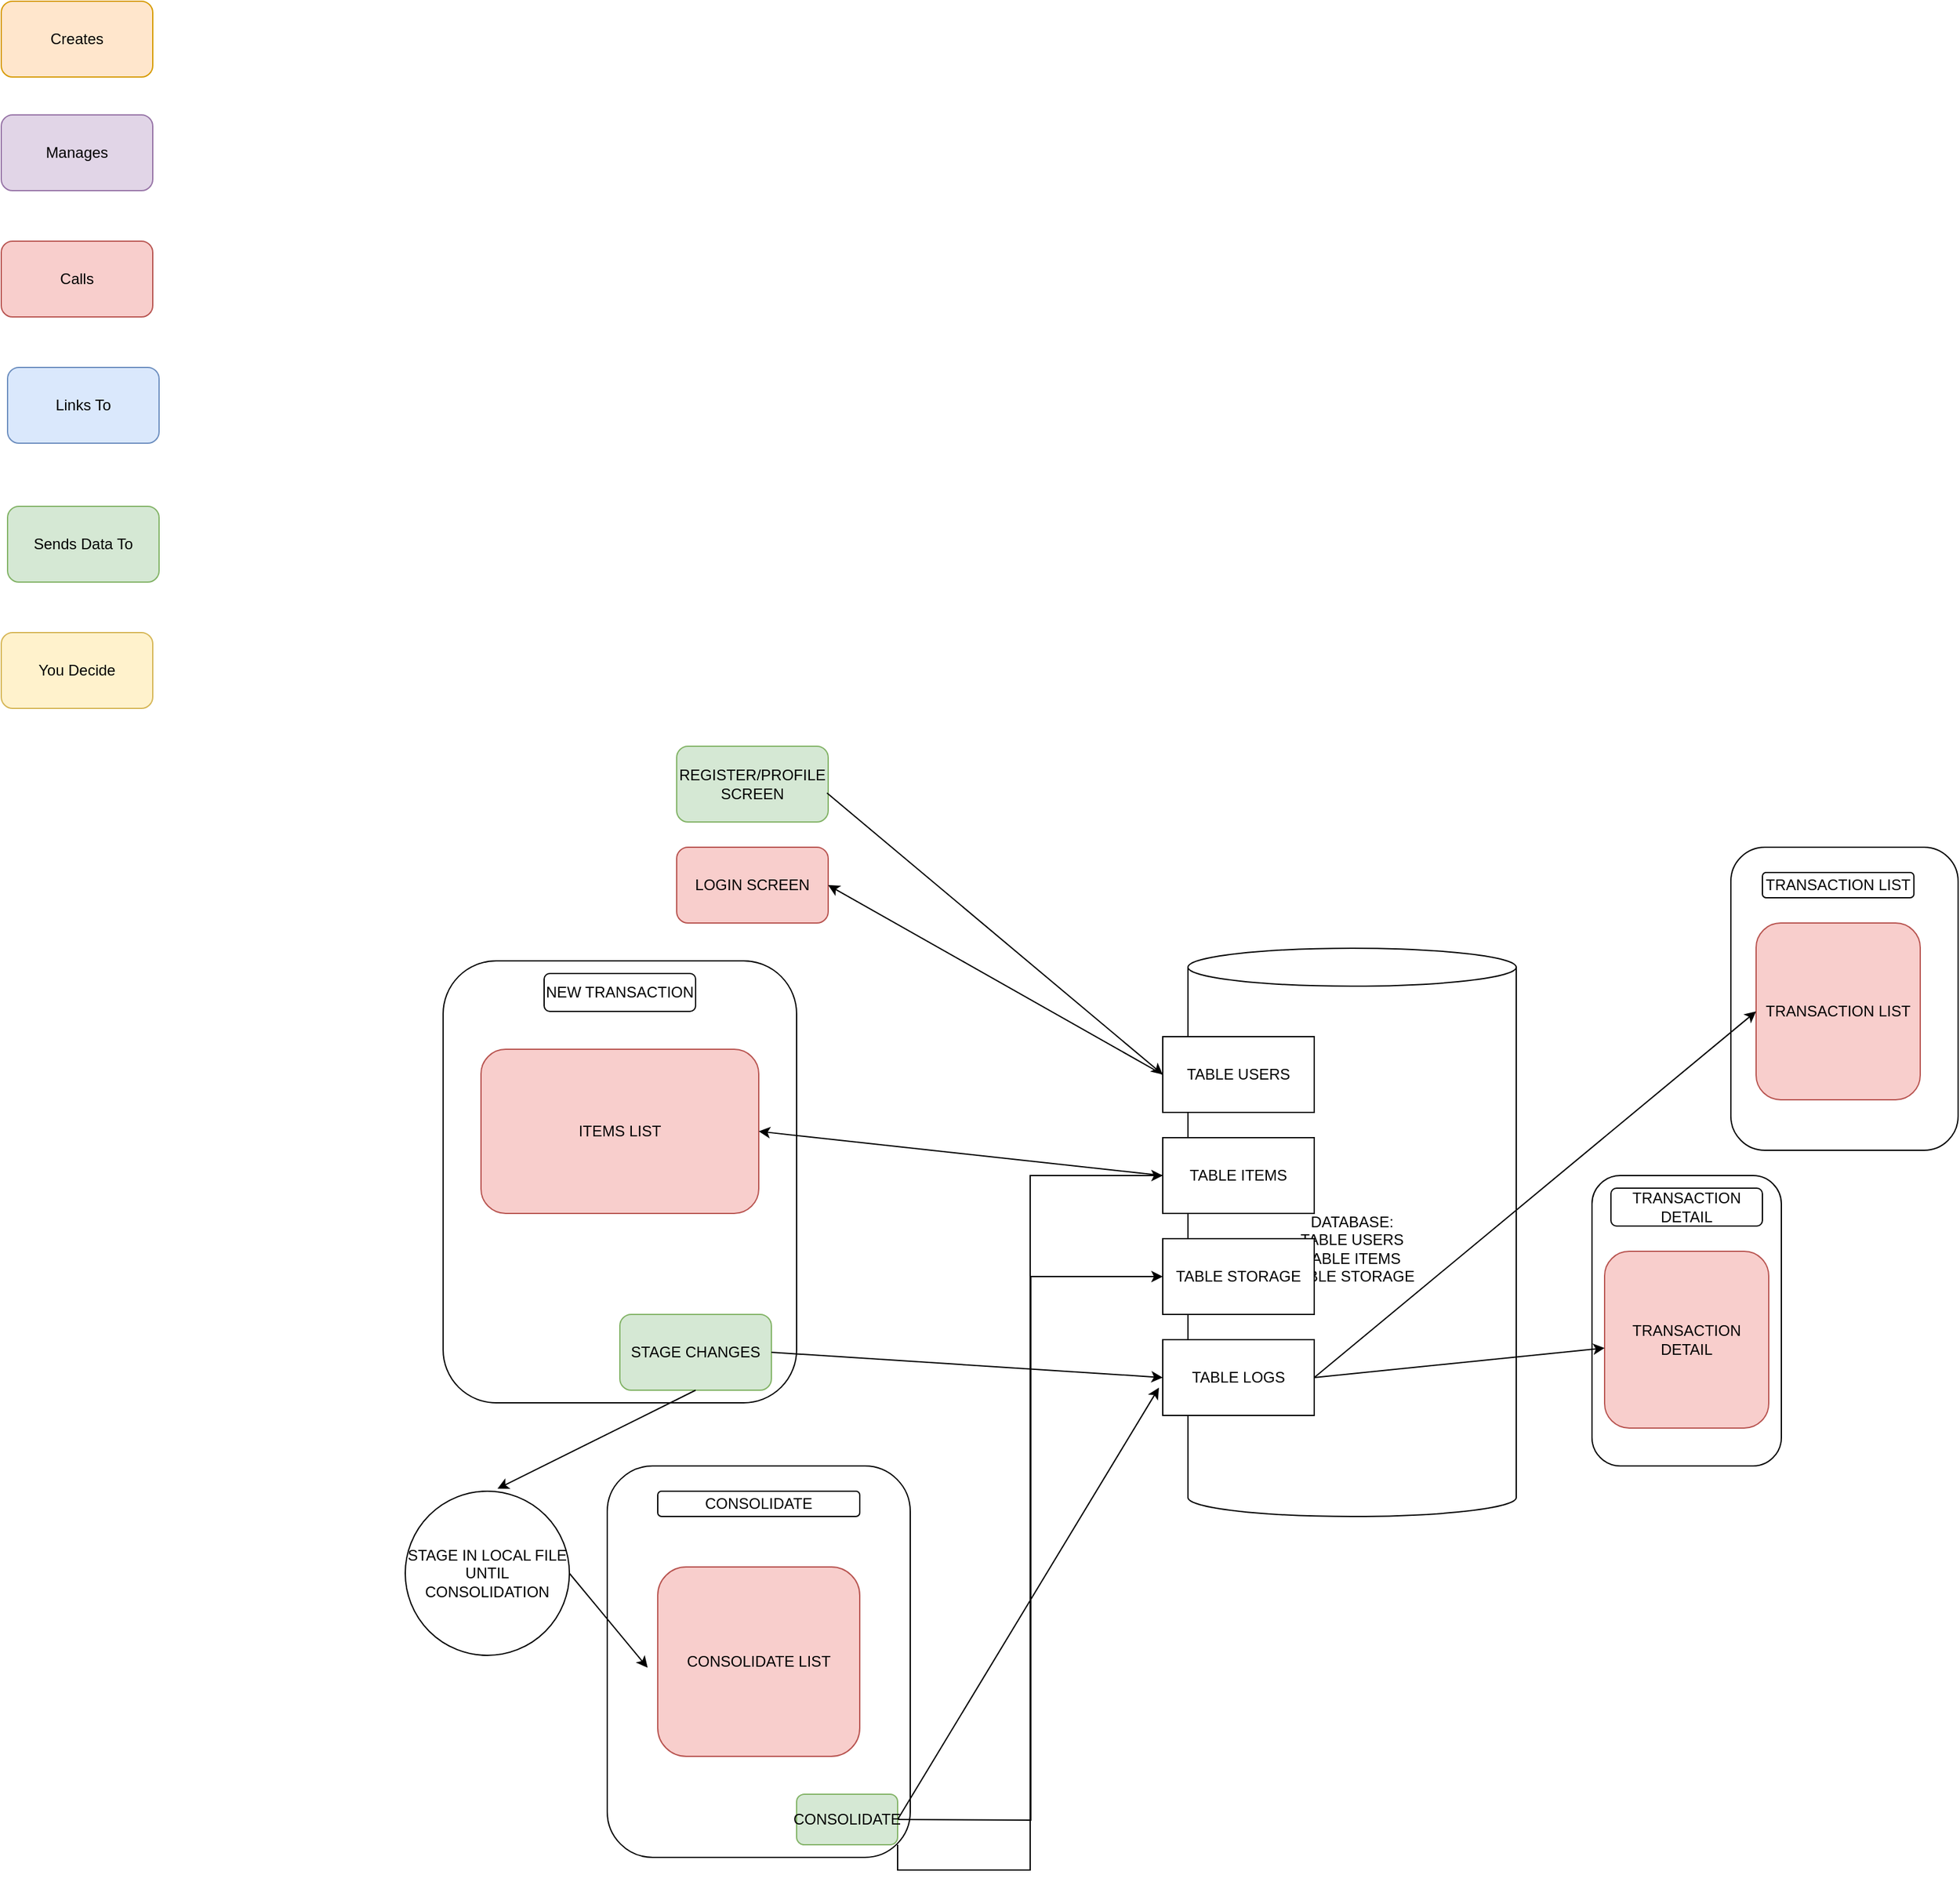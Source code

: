 <mxfile version="24.0.4" type="github">
  <diagram name="Página-1" id="hNAxjIGaJdhHwA7gnnjn">
    <mxGraphModel dx="2084" dy="674" grid="1" gridSize="10" guides="1" tooltips="1" connect="1" arrows="1" fold="1" page="1" pageScale="1" pageWidth="827" pageHeight="1169" math="0" shadow="0">
      <root>
        <mxCell id="0" />
        <mxCell id="1" parent="0" />
        <mxCell id="9Bf6Wea90JQik3r4SX6L-105" value="" style="rounded=1;whiteSpace=wrap;html=1;" parent="1" vertex="1">
          <mxGeometry x="930" y="1010" width="150" height="230" as="geometry" />
        </mxCell>
        <mxCell id="9Bf6Wea90JQik3r4SX6L-101" value="" style="rounded=1;whiteSpace=wrap;html=1;" parent="1" vertex="1">
          <mxGeometry x="1040" y="750" width="180" height="240" as="geometry" />
        </mxCell>
        <mxCell id="9Bf6Wea90JQik3r4SX6L-1" value="Creates" style="rounded=1;whiteSpace=wrap;html=1;fillColor=#ffe6cc;strokeColor=#d79b00;" parent="1" vertex="1">
          <mxGeometry x="-330" y="80" width="120" height="60" as="geometry" />
        </mxCell>
        <mxCell id="9Bf6Wea90JQik3r4SX6L-2" value="You Decide" style="rounded=1;whiteSpace=wrap;html=1;fillColor=#fff2cc;strokeColor=#d6b656;" parent="1" vertex="1">
          <mxGeometry x="-330" y="580" width="120" height="60" as="geometry" />
        </mxCell>
        <mxCell id="9Bf6Wea90JQik3r4SX6L-3" value="Sends Data To" style="rounded=1;whiteSpace=wrap;html=1;fillColor=#d5e8d4;strokeColor=#82b366;" parent="1" vertex="1">
          <mxGeometry x="-325" y="480" width="120" height="60" as="geometry" />
        </mxCell>
        <mxCell id="9Bf6Wea90JQik3r4SX6L-4" value="Links To" style="rounded=1;whiteSpace=wrap;html=1;fillColor=#dae8fc;strokeColor=#6c8ebf;" parent="1" vertex="1">
          <mxGeometry x="-325" y="370" width="120" height="60" as="geometry" />
        </mxCell>
        <mxCell id="9Bf6Wea90JQik3r4SX6L-5" value="Calls" style="rounded=1;whiteSpace=wrap;html=1;fillColor=#f8cecc;strokeColor=#b85450;" parent="1" vertex="1">
          <mxGeometry x="-330" y="270" width="120" height="60" as="geometry" />
        </mxCell>
        <mxCell id="9Bf6Wea90JQik3r4SX6L-6" value="Manages" style="rounded=1;whiteSpace=wrap;html=1;fillColor=#e1d5e7;strokeColor=#9673a6;" parent="1" vertex="1">
          <mxGeometry x="-330" y="170" width="120" height="60" as="geometry" />
        </mxCell>
        <mxCell id="9Bf6Wea90JQik3r4SX6L-64" value="DATABASE:&lt;div&gt;TABLE USERS&lt;/div&gt;&lt;div&gt;TABLE ITEMS&lt;/div&gt;&lt;div&gt;TABLE STORAGE&lt;/div&gt;" style="shape=cylinder3;whiteSpace=wrap;html=1;boundedLbl=1;backgroundOutline=1;size=15;" parent="1" vertex="1">
          <mxGeometry x="610" y="830" width="260" height="450" as="geometry" />
        </mxCell>
        <mxCell id="9Bf6Wea90JQik3r4SX6L-65" value="TABLE USERS" style="rounded=0;whiteSpace=wrap;html=1;" parent="1" vertex="1">
          <mxGeometry x="590" y="900" width="120" height="60" as="geometry" />
        </mxCell>
        <mxCell id="9Bf6Wea90JQik3r4SX6L-66" value="TABLE ITEMS" style="rounded=0;whiteSpace=wrap;html=1;" parent="1" vertex="1">
          <mxGeometry x="590" y="980" width="120" height="60" as="geometry" />
        </mxCell>
        <mxCell id="9Bf6Wea90JQik3r4SX6L-67" value="TABLE STORAGE" style="rounded=0;whiteSpace=wrap;html=1;" parent="1" vertex="1">
          <mxGeometry x="590" y="1060" width="120" height="60" as="geometry" />
        </mxCell>
        <mxCell id="9Bf6Wea90JQik3r4SX6L-71" value="LOGIN SCREEN" style="rounded=1;whiteSpace=wrap;html=1;fillColor=#f8cecc;strokeColor=#b85450;" parent="1" vertex="1">
          <mxGeometry x="205" y="750" width="120" height="60" as="geometry" />
        </mxCell>
        <mxCell id="9Bf6Wea90JQik3r4SX6L-73" value="TABLE LOGS" style="rounded=0;whiteSpace=wrap;html=1;" parent="1" vertex="1">
          <mxGeometry x="590" y="1140" width="120" height="60" as="geometry" />
        </mxCell>
        <mxCell id="9Bf6Wea90JQik3r4SX6L-75" value="REGISTER/PROFILE SCREEN" style="rounded=1;whiteSpace=wrap;html=1;fillColor=#d5e8d4;strokeColor=#82b366;" parent="1" vertex="1">
          <mxGeometry x="205" y="670" width="120" height="60" as="geometry" />
        </mxCell>
        <mxCell id="9Bf6Wea90JQik3r4SX6L-76" value="" style="endArrow=classic;html=1;rounded=0;exitX=0.992;exitY=0.617;exitDx=0;exitDy=0;exitPerimeter=0;entryX=0;entryY=0.5;entryDx=0;entryDy=0;" parent="1" source="9Bf6Wea90JQik3r4SX6L-75" target="9Bf6Wea90JQik3r4SX6L-65" edge="1">
          <mxGeometry width="50" height="50" relative="1" as="geometry">
            <mxPoint x="390" y="920" as="sourcePoint" />
            <mxPoint x="440" y="870" as="targetPoint" />
          </mxGeometry>
        </mxCell>
        <mxCell id="9Bf6Wea90JQik3r4SX6L-77" value="" style="endArrow=classic;html=1;rounded=0;entryX=1;entryY=0.5;entryDx=0;entryDy=0;exitX=0;exitY=0.5;exitDx=0;exitDy=0;" parent="1" source="9Bf6Wea90JQik3r4SX6L-65" target="9Bf6Wea90JQik3r4SX6L-71" edge="1">
          <mxGeometry width="50" height="50" relative="1" as="geometry">
            <mxPoint x="450" y="1070" as="sourcePoint" />
            <mxPoint x="440" y="1070" as="targetPoint" />
          </mxGeometry>
        </mxCell>
        <mxCell id="9Bf6Wea90JQik3r4SX6L-78" value="" style="rounded=1;whiteSpace=wrap;html=1;" parent="1" vertex="1">
          <mxGeometry x="20" y="840" width="280" height="350" as="geometry" />
        </mxCell>
        <mxCell id="9Bf6Wea90JQik3r4SX6L-72" value="ITEMS LIST" style="rounded=1;whiteSpace=wrap;html=1;fillColor=#f8cecc;strokeColor=#b85450;" parent="1" vertex="1">
          <mxGeometry x="50" y="910" width="220" height="130" as="geometry" />
        </mxCell>
        <mxCell id="9Bf6Wea90JQik3r4SX6L-79" value="NEW TRANSACTION" style="rounded=1;whiteSpace=wrap;html=1;" parent="1" vertex="1">
          <mxGeometry x="100" y="850" width="120" height="30" as="geometry" />
        </mxCell>
        <mxCell id="9Bf6Wea90JQik3r4SX6L-74" value="" style="endArrow=classic;html=1;rounded=0;exitX=0;exitY=0.5;exitDx=0;exitDy=0;entryX=1;entryY=0.5;entryDx=0;entryDy=0;" parent="1" source="9Bf6Wea90JQik3r4SX6L-66" target="9Bf6Wea90JQik3r4SX6L-72" edge="1">
          <mxGeometry width="50" height="50" relative="1" as="geometry">
            <mxPoint x="390" y="1120" as="sourcePoint" />
            <mxPoint x="440" y="1070" as="targetPoint" />
          </mxGeometry>
        </mxCell>
        <mxCell id="9Bf6Wea90JQik3r4SX6L-83" value="STAGE CHANGES" style="rounded=1;whiteSpace=wrap;html=1;fillColor=#d5e8d4;strokeColor=#82b366;" parent="1" vertex="1">
          <mxGeometry x="160" y="1120" width="120" height="60" as="geometry" />
        </mxCell>
        <mxCell id="9Bf6Wea90JQik3r4SX6L-84" value="" style="endArrow=classic;html=1;rounded=0;entryX=0.562;entryY=-0.015;entryDx=0;entryDy=0;entryPerimeter=0;exitX=0.5;exitY=1;exitDx=0;exitDy=0;" parent="1" source="9Bf6Wea90JQik3r4SX6L-83" target="9Bf6Wea90JQik3r4SX6L-87" edge="1">
          <mxGeometry width="50" height="50" relative="1" as="geometry">
            <mxPoint x="230" y="1340" as="sourcePoint" />
            <mxPoint x="320" y="1420" as="targetPoint" />
          </mxGeometry>
        </mxCell>
        <mxCell id="9Bf6Wea90JQik3r4SX6L-87" value="STAGE IN LOCAL FILE UNTIL CONSOLIDATION" style="ellipse;whiteSpace=wrap;html=1;aspect=fixed;" parent="1" vertex="1">
          <mxGeometry x="-10" y="1260" width="130" height="130" as="geometry" />
        </mxCell>
        <mxCell id="9Bf6Wea90JQik3r4SX6L-88" value="" style="endArrow=classic;html=1;rounded=0;entryX=0;entryY=0.5;entryDx=0;entryDy=0;exitX=1;exitY=0.5;exitDx=0;exitDy=0;" parent="1" source="9Bf6Wea90JQik3r4SX6L-83" target="9Bf6Wea90JQik3r4SX6L-73" edge="1">
          <mxGeometry width="50" height="50" relative="1" as="geometry">
            <mxPoint x="390" y="1370" as="sourcePoint" />
            <mxPoint x="440" y="1320" as="targetPoint" />
          </mxGeometry>
        </mxCell>
        <mxCell id="9Bf6Wea90JQik3r4SX6L-89" value="" style="rounded=1;whiteSpace=wrap;html=1;" parent="1" vertex="1">
          <mxGeometry x="150" y="1240" width="240" height="310" as="geometry" />
        </mxCell>
        <mxCell id="9Bf6Wea90JQik3r4SX6L-91" value="CONSOLIDATE LIST" style="rounded=1;whiteSpace=wrap;html=1;fillColor=#f8cecc;strokeColor=#b85450;" parent="1" vertex="1">
          <mxGeometry x="190" y="1320" width="160" height="150" as="geometry" />
        </mxCell>
        <mxCell id="9Bf6Wea90JQik3r4SX6L-92" value="" style="endArrow=classic;html=1;rounded=0;exitX=1;exitY=0.5;exitDx=0;exitDy=0;entryX=-0.05;entryY=0.532;entryDx=0;entryDy=0;entryPerimeter=0;" parent="1" source="9Bf6Wea90JQik3r4SX6L-87" target="9Bf6Wea90JQik3r4SX6L-91" edge="1">
          <mxGeometry width="50" height="50" relative="1" as="geometry">
            <mxPoint x="390" y="1560" as="sourcePoint" />
            <mxPoint x="440" y="1510" as="targetPoint" />
          </mxGeometry>
        </mxCell>
        <mxCell id="9Bf6Wea90JQik3r4SX6L-98" style="edgeStyle=orthogonalEdgeStyle;rounded=0;orthogonalLoop=1;jettySize=auto;html=1;entryX=0;entryY=0.5;entryDx=0;entryDy=0;" parent="1" target="9Bf6Wea90JQik3r4SX6L-67" edge="1">
          <mxGeometry relative="1" as="geometry">
            <mxPoint x="380" y="1520" as="sourcePoint" />
          </mxGeometry>
        </mxCell>
        <mxCell id="9Bf6Wea90JQik3r4SX6L-99" style="edgeStyle=orthogonalEdgeStyle;rounded=0;orthogonalLoop=1;jettySize=auto;html=1;exitX=1;exitY=1;exitDx=0;exitDy=0;entryX=0;entryY=0.5;entryDx=0;entryDy=0;" parent="1" source="9Bf6Wea90JQik3r4SX6L-94" target="9Bf6Wea90JQik3r4SX6L-66" edge="1">
          <mxGeometry relative="1" as="geometry" />
        </mxCell>
        <mxCell id="9Bf6Wea90JQik3r4SX6L-94" value="CONSOLIDATE" style="rounded=1;whiteSpace=wrap;html=1;fillColor=#d5e8d4;strokeColor=#82b366;" parent="1" vertex="1">
          <mxGeometry x="300" y="1500" width="80" height="40" as="geometry" />
        </mxCell>
        <mxCell id="9Bf6Wea90JQik3r4SX6L-95" value="" style="endArrow=classic;html=1;rounded=0;exitX=1;exitY=0.5;exitDx=0;exitDy=0;entryX=-0.025;entryY=0.633;entryDx=0;entryDy=0;entryPerimeter=0;" parent="1" source="9Bf6Wea90JQik3r4SX6L-94" target="9Bf6Wea90JQik3r4SX6L-73" edge="1">
          <mxGeometry width="50" height="50" relative="1" as="geometry">
            <mxPoint x="500" y="1620" as="sourcePoint" />
            <mxPoint x="450" y="1280" as="targetPoint" />
          </mxGeometry>
        </mxCell>
        <mxCell id="9Bf6Wea90JQik3r4SX6L-97" value="CONSOLIDATE" style="rounded=1;whiteSpace=wrap;html=1;" parent="1" vertex="1">
          <mxGeometry x="190" y="1260" width="160" height="20" as="geometry" />
        </mxCell>
        <mxCell id="9Bf6Wea90JQik3r4SX6L-100" value="TRANSACTION LIST" style="rounded=1;whiteSpace=wrap;html=1;fillColor=#f8cecc;strokeColor=#b85450;" parent="1" vertex="1">
          <mxGeometry x="1060" y="810" width="130" height="140" as="geometry" />
        </mxCell>
        <mxCell id="9Bf6Wea90JQik3r4SX6L-102" value="TRANSACTION LIST" style="rounded=1;whiteSpace=wrap;html=1;" parent="1" vertex="1">
          <mxGeometry x="1065" y="770" width="120" height="20" as="geometry" />
        </mxCell>
        <mxCell id="9Bf6Wea90JQik3r4SX6L-103" value="" style="endArrow=classic;html=1;rounded=0;exitX=1;exitY=0.5;exitDx=0;exitDy=0;entryX=0;entryY=0.5;entryDx=0;entryDy=0;" parent="1" source="9Bf6Wea90JQik3r4SX6L-73" target="9Bf6Wea90JQik3r4SX6L-100" edge="1">
          <mxGeometry width="50" height="50" relative="1" as="geometry">
            <mxPoint x="890" y="1170" as="sourcePoint" />
            <mxPoint x="1010" y="830" as="targetPoint" />
          </mxGeometry>
        </mxCell>
        <mxCell id="9Bf6Wea90JQik3r4SX6L-104" value="TRANSACTION DETAIL" style="rounded=1;whiteSpace=wrap;html=1;fillColor=#f8cecc;strokeColor=#b85450;" parent="1" vertex="1">
          <mxGeometry x="940" y="1070" width="130" height="140" as="geometry" />
        </mxCell>
        <mxCell id="9Bf6Wea90JQik3r4SX6L-106" value="TRANSACTION DETAIL" style="rounded=1;whiteSpace=wrap;html=1;" parent="1" vertex="1">
          <mxGeometry x="945" y="1020" width="120" height="30" as="geometry" />
        </mxCell>
        <mxCell id="9Bf6Wea90JQik3r4SX6L-107" value="" style="endArrow=classic;html=1;rounded=0;exitX=1;exitY=0.5;exitDx=0;exitDy=0;" parent="1" source="9Bf6Wea90JQik3r4SX6L-73" target="9Bf6Wea90JQik3r4SX6L-104" edge="1">
          <mxGeometry width="50" height="50" relative="1" as="geometry">
            <mxPoint x="800" y="1169" as="sourcePoint" />
            <mxPoint x="850" y="1119" as="targetPoint" />
          </mxGeometry>
        </mxCell>
      </root>
    </mxGraphModel>
  </diagram>
</mxfile>
